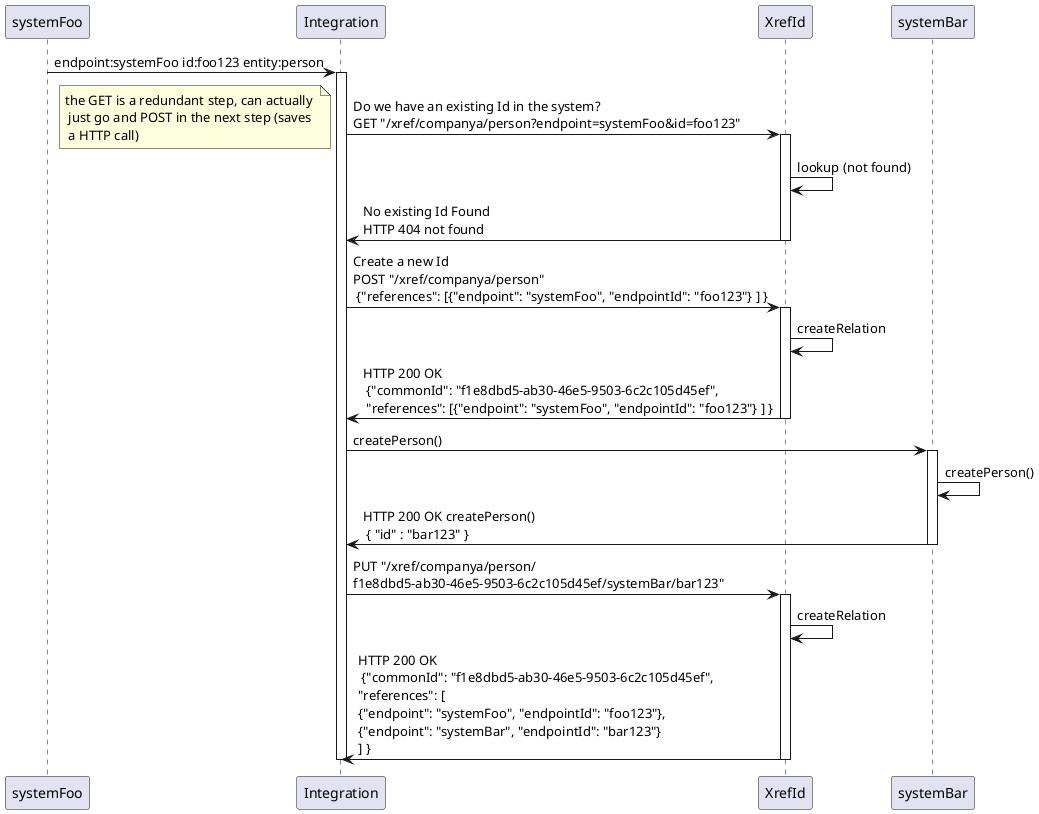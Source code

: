 @startuml
systemFoo -> Integration: endpoint:systemFoo id:foo123 entity:person
activate Integration
Integration -> XrefId: Do we have an existing Id in the system? \nGET "/xref/companya/person?endpoint=systemFoo&id=foo123"
note left: the GET is a redundant step, can actually \n just go and POST in the next step (saves \n a HTTP call)
activate XrefId
XrefId -> XrefId: lookup (not found)
XrefId -> Integration : No existing Id Found \nHTTP 404 not found
deactivate XrefId
Integration -> XrefId: Create a new Id \nPOST "/xref/companya/person" \n {"references": [{"endpoint": "systemFoo", "endpointId": "foo123"} ] }
activate XrefId
XrefId -> XrefId: createRelation
XrefId -> Integration: HTTP 200 OK \n {"commonId": "f1e8dbd5-ab30-46e5-9503-6c2c105d45ef", \n "references": [{"endpoint": "systemFoo", "endpointId": "foo123"} ] }
deactivate XrefId
Integration -> systemBar: createPerson()
activate systemBar
systemBar -> systemBar: createPerson()
systemBar -> Integration: HTTP 200 OK createPerson() \n { "id" : "bar123" }
deactivate systemBar
Integration -> XrefId: PUT "/xref/companya/person/\nf1e8dbd5-ab30-46e5-9503-6c2c105d45ef/systemBar/bar123"
activate XrefId
XrefId -> XrefId: createRelation
XrefId -> Integration: HTTP 200 OK \n {"commonId": "f1e8dbd5-ab30-46e5-9503-6c2c105d45ef", \n"references": [\n{"endpoint": "systemFoo", "endpointId": "foo123"}, \n{"endpoint": "systemBar", "endpointId": "bar123"} \n] }
deactivate XrefId
deactivate Integration
@enduml